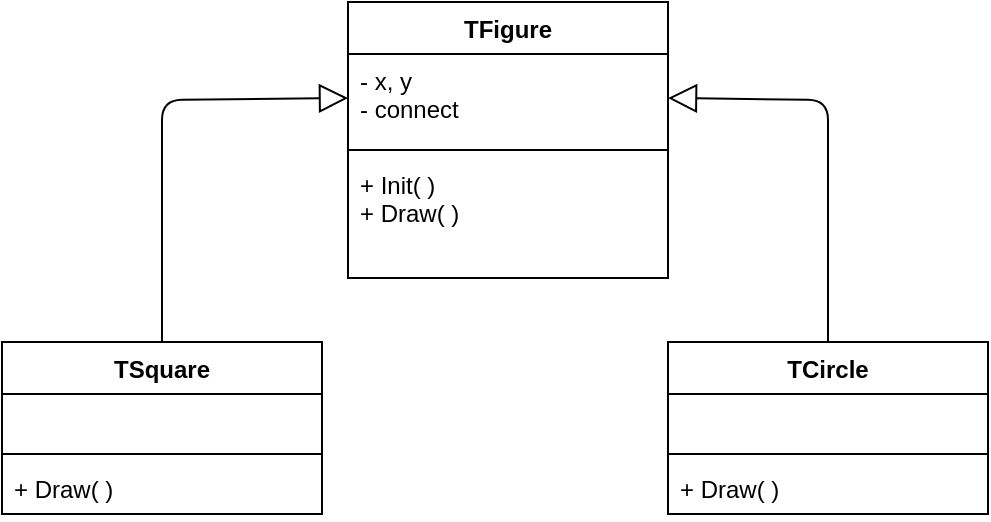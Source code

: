 <mxfile version="12.4.2" type="device" pages="1"><diagram id="RtLp4WogYaQWjor_eGuj" name="Страница 1"><mxGraphModel dx="852" dy="494" grid="1" gridSize="10" guides="1" tooltips="1" connect="1" arrows="1" fold="1" page="1" pageScale="1" pageWidth="827" pageHeight="1169" math="0" shadow="0"><root><mxCell id="0"/><mxCell id="1" parent="0"/><mxCell id="qvcBLF6vYaEBKtprQjes-1" value="TFigure" style="swimlane;fontStyle=1;align=center;verticalAlign=top;childLayout=stackLayout;horizontal=1;startSize=26;horizontalStack=0;resizeParent=1;resizeParentMax=0;resizeLast=0;collapsible=1;marginBottom=0;" parent="1" vertex="1"><mxGeometry x="333" y="70" width="160" height="138" as="geometry"/></mxCell><mxCell id="qvcBLF6vYaEBKtprQjes-2" value="- x, y&#10;- connect" style="text;strokeColor=none;fillColor=none;align=left;verticalAlign=top;spacingLeft=4;spacingRight=4;overflow=hidden;rotatable=0;points=[[0,0.5],[1,0.5]];portConstraint=eastwest;" parent="qvcBLF6vYaEBKtprQjes-1" vertex="1"><mxGeometry y="26" width="160" height="44" as="geometry"/></mxCell><mxCell id="qvcBLF6vYaEBKtprQjes-3" value="" style="line;strokeWidth=1;fillColor=none;align=left;verticalAlign=middle;spacingTop=-1;spacingLeft=3;spacingRight=3;rotatable=0;labelPosition=right;points=[];portConstraint=eastwest;" parent="qvcBLF6vYaEBKtprQjes-1" vertex="1"><mxGeometry y="70" width="160" height="8" as="geometry"/></mxCell><mxCell id="qvcBLF6vYaEBKtprQjes-4" value="+ Init( )&#10;+ Draw( )" style="text;strokeColor=none;fillColor=none;align=left;verticalAlign=top;spacingLeft=4;spacingRight=4;overflow=hidden;rotatable=0;points=[[0,0.5],[1,0.5]];portConstraint=eastwest;" parent="qvcBLF6vYaEBKtprQjes-1" vertex="1"><mxGeometry y="78" width="160" height="60" as="geometry"/></mxCell><mxCell id="qvcBLF6vYaEBKtprQjes-9" value="TSquare" style="swimlane;fontStyle=1;align=center;verticalAlign=top;childLayout=stackLayout;horizontal=1;startSize=26;horizontalStack=0;resizeParent=1;resizeParentMax=0;resizeLast=0;collapsible=1;marginBottom=0;" parent="1" vertex="1"><mxGeometry x="160" y="240" width="160" height="86" as="geometry"/></mxCell><mxCell id="qvcBLF6vYaEBKtprQjes-10" value=" " style="text;strokeColor=none;fillColor=none;align=left;verticalAlign=top;spacingLeft=4;spacingRight=4;overflow=hidden;rotatable=0;points=[[0,0.5],[1,0.5]];portConstraint=eastwest;" parent="qvcBLF6vYaEBKtprQjes-9" vertex="1"><mxGeometry y="26" width="160" height="26" as="geometry"/></mxCell><mxCell id="qvcBLF6vYaEBKtprQjes-11" value="" style="line;strokeWidth=1;fillColor=none;align=left;verticalAlign=middle;spacingTop=-1;spacingLeft=3;spacingRight=3;rotatable=0;labelPosition=right;points=[];portConstraint=eastwest;" parent="qvcBLF6vYaEBKtprQjes-9" vertex="1"><mxGeometry y="52" width="160" height="8" as="geometry"/></mxCell><mxCell id="qvcBLF6vYaEBKtprQjes-12" value="+ Draw( )" style="text;strokeColor=none;fillColor=none;align=left;verticalAlign=top;spacingLeft=4;spacingRight=4;overflow=hidden;rotatable=0;points=[[0,0.5],[1,0.5]];portConstraint=eastwest;" parent="qvcBLF6vYaEBKtprQjes-9" vertex="1"><mxGeometry y="60" width="160" height="26" as="geometry"/></mxCell><mxCell id="qvcBLF6vYaEBKtprQjes-21" value="" style="endArrow=block;endFill=0;endSize=12;html=1;entryX=0;entryY=0.5;entryDx=0;entryDy=0;exitX=0.5;exitY=0;exitDx=0;exitDy=0;" parent="1" source="qvcBLF6vYaEBKtprQjes-9" target="qvcBLF6vYaEBKtprQjes-2" edge="1"><mxGeometry width="160" relative="1" as="geometry"><mxPoint x="240" y="119" as="sourcePoint"/><mxPoint x="240" y="140" as="targetPoint"/><Array as="points"><mxPoint x="240" y="119"/></Array></mxGeometry></mxCell><mxCell id="qvcBLF6vYaEBKtprQjes-23" value="" style="endArrow=block;endFill=0;endSize=12;html=1;entryX=1;entryY=0.5;entryDx=0;entryDy=0;exitX=0.5;exitY=0;exitDx=0;exitDy=0;" parent="1" source="qvcBLF6vYaEBKtprQjes-27" target="qvcBLF6vYaEBKtprQjes-2" edge="1"><mxGeometry width="160" relative="1" as="geometry"><mxPoint x="528" y="240" as="sourcePoint"/><mxPoint x="310" y="390" as="targetPoint"/><Array as="points"><mxPoint x="573" y="119"/></Array></mxGeometry></mxCell><mxCell id="qvcBLF6vYaEBKtprQjes-27" value="TCircle" style="swimlane;fontStyle=1;align=center;verticalAlign=top;childLayout=stackLayout;horizontal=1;startSize=26;horizontalStack=0;resizeParent=1;resizeParentMax=0;resizeLast=0;collapsible=1;marginBottom=0;" parent="1" vertex="1"><mxGeometry x="493" y="240" width="160" height="86" as="geometry"/></mxCell><mxCell id="qvcBLF6vYaEBKtprQjes-28" value=" " style="text;strokeColor=none;fillColor=none;align=left;verticalAlign=top;spacingLeft=4;spacingRight=4;overflow=hidden;rotatable=0;points=[[0,0.5],[1,0.5]];portConstraint=eastwest;" parent="qvcBLF6vYaEBKtprQjes-27" vertex="1"><mxGeometry y="26" width="160" height="26" as="geometry"/></mxCell><mxCell id="qvcBLF6vYaEBKtprQjes-29" value="" style="line;strokeWidth=1;fillColor=none;align=left;verticalAlign=middle;spacingTop=-1;spacingLeft=3;spacingRight=3;rotatable=0;labelPosition=right;points=[];portConstraint=eastwest;" parent="qvcBLF6vYaEBKtprQjes-27" vertex="1"><mxGeometry y="52" width="160" height="8" as="geometry"/></mxCell><mxCell id="qvcBLF6vYaEBKtprQjes-30" value="+ Draw( )" style="text;strokeColor=none;fillColor=none;align=left;verticalAlign=top;spacingLeft=4;spacingRight=4;overflow=hidden;rotatable=0;points=[[0,0.5],[1,0.5]];portConstraint=eastwest;" parent="qvcBLF6vYaEBKtprQjes-27" vertex="1"><mxGeometry y="60" width="160" height="26" as="geometry"/></mxCell></root></mxGraphModel></diagram></mxfile>